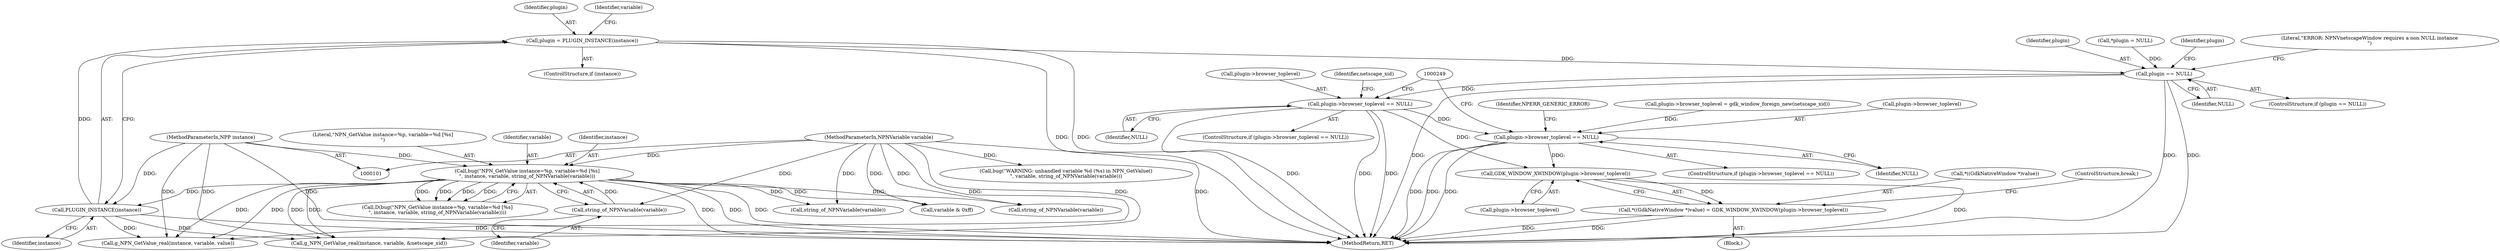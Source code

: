 digraph "0_nspluginwrapper_7e4ab8e1189846041f955e6c83f72bc1624e7a98_1@pointer" {
"1000127" [label="(Call,plugin = PLUGIN_INSTANCE(instance))"];
"1000129" [label="(Call,PLUGIN_INSTANCE(instance))"];
"1000107" [label="(Call,bug(\"NPN_GetValue instance=%p, variable=%d [%s]\n\", instance, variable, string_of_NPNVariable(variable)))"];
"1000102" [label="(MethodParameterIn,NPP instance)"];
"1000111" [label="(Call,string_of_NPNVariable(variable))"];
"1000103" [label="(MethodParameterIn,NPNVariable variable)"];
"1000193" [label="(Call,plugin == NULL)"];
"1000202" [label="(Call,plugin->browser_toplevel == NULL)"];
"1000239" [label="(Call,plugin->browser_toplevel == NULL)"];
"1000251" [label="(Call,GDK_WINDOW_XWINDOW(plugin->browser_toplevel))"];
"1000246" [label="(Call,*((GdkNativeWindow *)value) = GDK_WINDOW_XWINDOW(plugin->browser_toplevel))"];
"1000110" [label="(Identifier,variable)"];
"1000202" [label="(Call,plugin->browser_toplevel == NULL)"];
"1000246" [label="(Call,*((GdkNativeWindow *)value) = GDK_WINDOW_XWINDOW(plugin->browser_toplevel))"];
"1000128" [label="(Identifier,plugin)"];
"1000251" [label="(Call,GDK_WINDOW_XWINDOW(plugin->browser_toplevel))"];
"1000238" [label="(ControlStructure,if (plugin->browser_toplevel == NULL))"];
"1000263" [label="(Call,g_NPN_GetValue_real(instance, variable, value))"];
"1000112" [label="(Identifier,variable)"];
"1000269" [label="(Call,variable & 0xff)"];
"1000107" [label="(Call,bug(\"NPN_GetValue instance=%p, variable=%d [%s]\n\", instance, variable, string_of_NPNVariable(variable)))"];
"1000210" [label="(Identifier,netscape_xid)"];
"1000232" [label="(Call,plugin->browser_toplevel = gdk_window_foreign_new(netscape_xid))"];
"1000106" [label="(Call,D(bug(\"NPN_GetValue instance=%p, variable=%d [%s]\n\", instance, variable, string_of_NPNVariable(variable))))"];
"1000252" [label="(Call,plugin->browser_toplevel)"];
"1000194" [label="(Identifier,plugin)"];
"1000247" [label="(Call,*((GdkNativeWindow *)value))"];
"1000255" [label="(ControlStructure,break;)"];
"1000130" [label="(Identifier,instance)"];
"1000239" [label="(Call,plugin->browser_toplevel == NULL)"];
"1000215" [label="(Call,g_NPN_GetValue_real(instance, variable, &netscape_xid))"];
"1000187" [label="(Call,string_of_NPNVariable(variable))"];
"1000289" [label="(Call,bug(\"WARNING: unhandled variable %d (%s) in NPN_GetValue()\n\", variable, string_of_NPNVariable(variable)))"];
"1000109" [label="(Identifier,instance)"];
"1000292" [label="(Call,string_of_NPNVariable(variable))"];
"1000122" [label="(Call,*plugin = NULL)"];
"1000133" [label="(Block,)"];
"1000102" [label="(MethodParameterIn,NPP instance)"];
"1000132" [label="(Identifier,variable)"];
"1000127" [label="(Call,plugin = PLUGIN_INSTANCE(instance))"];
"1000203" [label="(Call,plugin->browser_toplevel)"];
"1000111" [label="(Call,string_of_NPNVariable(variable))"];
"1000193" [label="(Call,plugin == NULL)"];
"1000204" [label="(Identifier,plugin)"];
"1000192" [label="(ControlStructure,if (plugin == NULL))"];
"1000240" [label="(Call,plugin->browser_toplevel)"];
"1000245" [label="(Identifier,NPERR_GENERIC_ERROR)"];
"1000129" [label="(Call,PLUGIN_INSTANCE(instance))"];
"1000103" [label="(MethodParameterIn,NPNVariable variable)"];
"1000201" [label="(ControlStructure,if (plugin->browser_toplevel == NULL))"];
"1000108" [label="(Literal,\"NPN_GetValue instance=%p, variable=%d [%s]\n\")"];
"1000243" [label="(Identifier,NULL)"];
"1000125" [label="(ControlStructure,if (instance))"];
"1000206" [label="(Identifier,NULL)"];
"1000195" [label="(Identifier,NULL)"];
"1000298" [label="(MethodReturn,RET)"];
"1000198" [label="(Literal,\"ERROR: NPNVnetscapeWindow requires a non NULL instance\n\")"];
"1000127" -> "1000125"  [label="AST: "];
"1000127" -> "1000129"  [label="CFG: "];
"1000128" -> "1000127"  [label="AST: "];
"1000129" -> "1000127"  [label="AST: "];
"1000132" -> "1000127"  [label="CFG: "];
"1000127" -> "1000298"  [label="DDG: "];
"1000127" -> "1000298"  [label="DDG: "];
"1000129" -> "1000127"  [label="DDG: "];
"1000127" -> "1000193"  [label="DDG: "];
"1000129" -> "1000130"  [label="CFG: "];
"1000130" -> "1000129"  [label="AST: "];
"1000129" -> "1000298"  [label="DDG: "];
"1000107" -> "1000129"  [label="DDG: "];
"1000102" -> "1000129"  [label="DDG: "];
"1000129" -> "1000215"  [label="DDG: "];
"1000129" -> "1000263"  [label="DDG: "];
"1000107" -> "1000106"  [label="AST: "];
"1000107" -> "1000111"  [label="CFG: "];
"1000108" -> "1000107"  [label="AST: "];
"1000109" -> "1000107"  [label="AST: "];
"1000110" -> "1000107"  [label="AST: "];
"1000111" -> "1000107"  [label="AST: "];
"1000106" -> "1000107"  [label="CFG: "];
"1000107" -> "1000298"  [label="DDG: "];
"1000107" -> "1000298"  [label="DDG: "];
"1000107" -> "1000298"  [label="DDG: "];
"1000107" -> "1000106"  [label="DDG: "];
"1000107" -> "1000106"  [label="DDG: "];
"1000107" -> "1000106"  [label="DDG: "];
"1000107" -> "1000106"  [label="DDG: "];
"1000102" -> "1000107"  [label="DDG: "];
"1000111" -> "1000107"  [label="DDG: "];
"1000103" -> "1000107"  [label="DDG: "];
"1000107" -> "1000187"  [label="DDG: "];
"1000107" -> "1000215"  [label="DDG: "];
"1000107" -> "1000215"  [label="DDG: "];
"1000107" -> "1000263"  [label="DDG: "];
"1000107" -> "1000263"  [label="DDG: "];
"1000107" -> "1000269"  [label="DDG: "];
"1000107" -> "1000292"  [label="DDG: "];
"1000102" -> "1000101"  [label="AST: "];
"1000102" -> "1000298"  [label="DDG: "];
"1000102" -> "1000215"  [label="DDG: "];
"1000102" -> "1000263"  [label="DDG: "];
"1000111" -> "1000112"  [label="CFG: "];
"1000112" -> "1000111"  [label="AST: "];
"1000103" -> "1000111"  [label="DDG: "];
"1000103" -> "1000101"  [label="AST: "];
"1000103" -> "1000298"  [label="DDG: "];
"1000103" -> "1000187"  [label="DDG: "];
"1000103" -> "1000215"  [label="DDG: "];
"1000103" -> "1000263"  [label="DDG: "];
"1000103" -> "1000269"  [label="DDG: "];
"1000103" -> "1000289"  [label="DDG: "];
"1000103" -> "1000292"  [label="DDG: "];
"1000193" -> "1000192"  [label="AST: "];
"1000193" -> "1000195"  [label="CFG: "];
"1000194" -> "1000193"  [label="AST: "];
"1000195" -> "1000193"  [label="AST: "];
"1000198" -> "1000193"  [label="CFG: "];
"1000204" -> "1000193"  [label="CFG: "];
"1000193" -> "1000298"  [label="DDG: "];
"1000193" -> "1000298"  [label="DDG: "];
"1000193" -> "1000298"  [label="DDG: "];
"1000122" -> "1000193"  [label="DDG: "];
"1000193" -> "1000202"  [label="DDG: "];
"1000202" -> "1000201"  [label="AST: "];
"1000202" -> "1000206"  [label="CFG: "];
"1000203" -> "1000202"  [label="AST: "];
"1000206" -> "1000202"  [label="AST: "];
"1000210" -> "1000202"  [label="CFG: "];
"1000249" -> "1000202"  [label="CFG: "];
"1000202" -> "1000298"  [label="DDG: "];
"1000202" -> "1000298"  [label="DDG: "];
"1000202" -> "1000298"  [label="DDG: "];
"1000202" -> "1000239"  [label="DDG: "];
"1000202" -> "1000251"  [label="DDG: "];
"1000239" -> "1000238"  [label="AST: "];
"1000239" -> "1000243"  [label="CFG: "];
"1000240" -> "1000239"  [label="AST: "];
"1000243" -> "1000239"  [label="AST: "];
"1000245" -> "1000239"  [label="CFG: "];
"1000249" -> "1000239"  [label="CFG: "];
"1000239" -> "1000298"  [label="DDG: "];
"1000239" -> "1000298"  [label="DDG: "];
"1000239" -> "1000298"  [label="DDG: "];
"1000232" -> "1000239"  [label="DDG: "];
"1000239" -> "1000251"  [label="DDG: "];
"1000251" -> "1000246"  [label="AST: "];
"1000251" -> "1000252"  [label="CFG: "];
"1000252" -> "1000251"  [label="AST: "];
"1000246" -> "1000251"  [label="CFG: "];
"1000251" -> "1000298"  [label="DDG: "];
"1000251" -> "1000246"  [label="DDG: "];
"1000246" -> "1000133"  [label="AST: "];
"1000247" -> "1000246"  [label="AST: "];
"1000255" -> "1000246"  [label="CFG: "];
"1000246" -> "1000298"  [label="DDG: "];
"1000246" -> "1000298"  [label="DDG: "];
}
